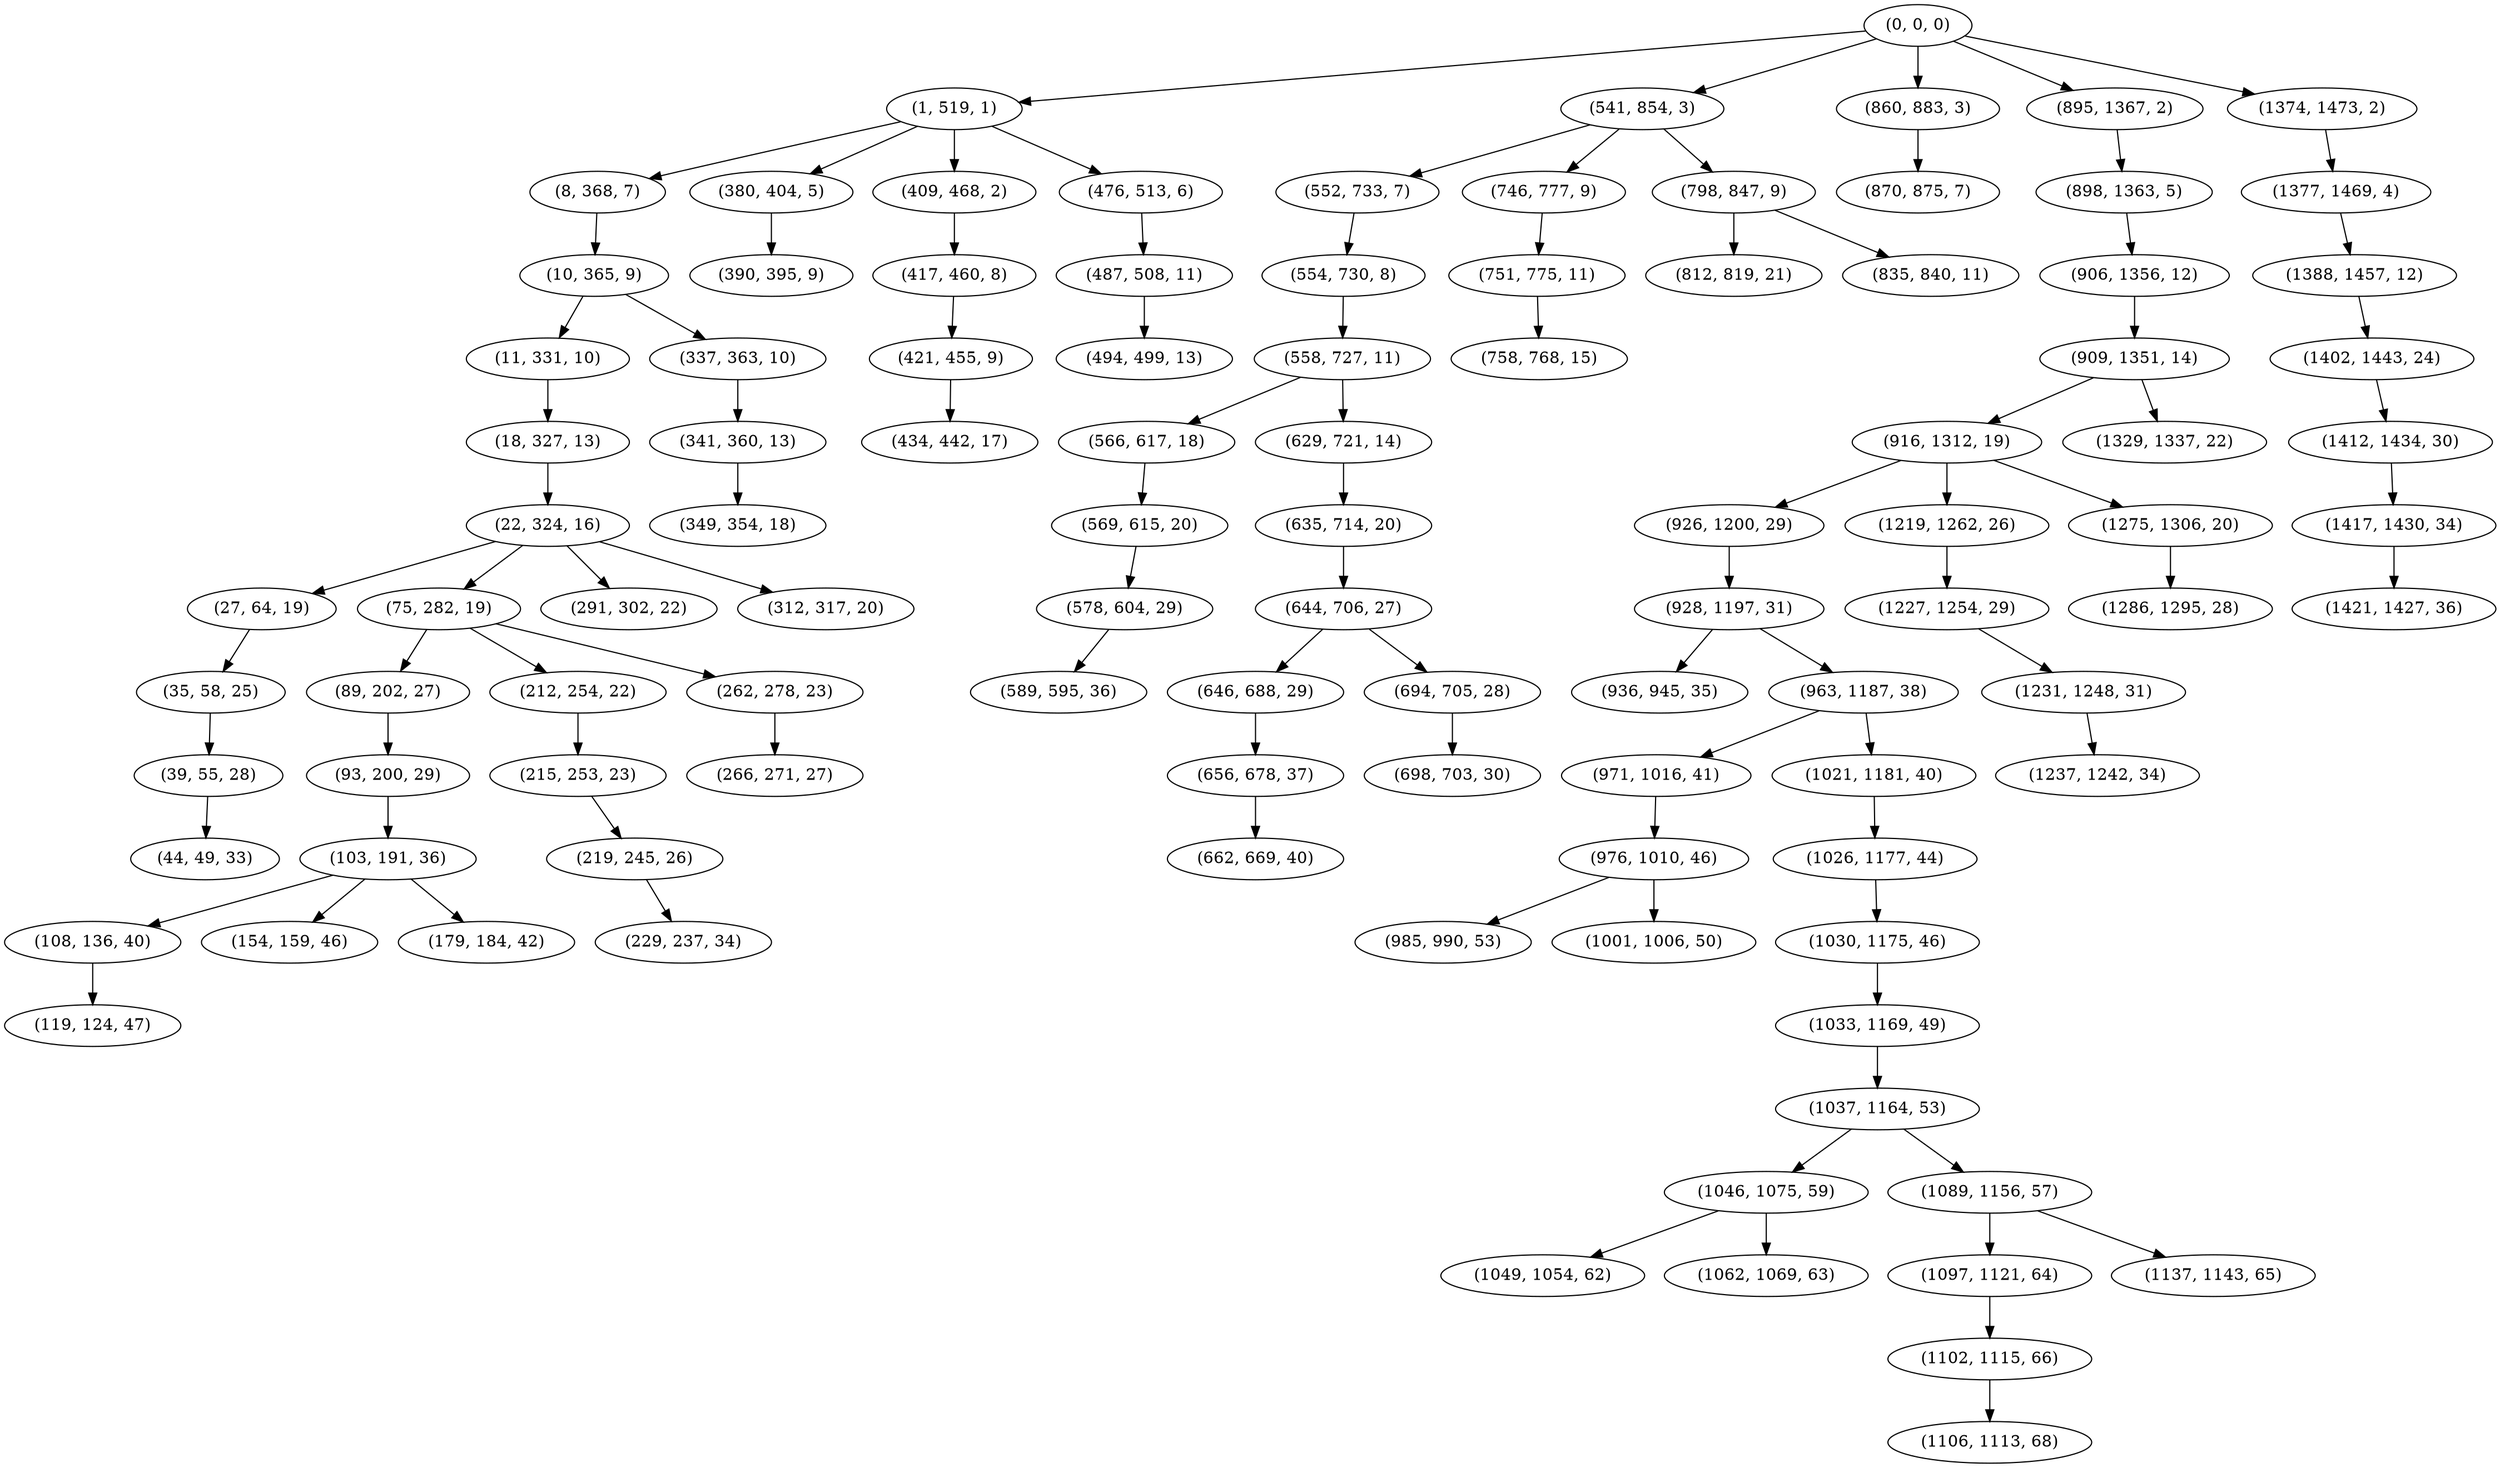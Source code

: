 digraph tree {
    "(0, 0, 0)";
    "(1, 519, 1)";
    "(8, 368, 7)";
    "(10, 365, 9)";
    "(11, 331, 10)";
    "(18, 327, 13)";
    "(22, 324, 16)";
    "(27, 64, 19)";
    "(35, 58, 25)";
    "(39, 55, 28)";
    "(44, 49, 33)";
    "(75, 282, 19)";
    "(89, 202, 27)";
    "(93, 200, 29)";
    "(103, 191, 36)";
    "(108, 136, 40)";
    "(119, 124, 47)";
    "(154, 159, 46)";
    "(179, 184, 42)";
    "(212, 254, 22)";
    "(215, 253, 23)";
    "(219, 245, 26)";
    "(229, 237, 34)";
    "(262, 278, 23)";
    "(266, 271, 27)";
    "(291, 302, 22)";
    "(312, 317, 20)";
    "(337, 363, 10)";
    "(341, 360, 13)";
    "(349, 354, 18)";
    "(380, 404, 5)";
    "(390, 395, 9)";
    "(409, 468, 2)";
    "(417, 460, 8)";
    "(421, 455, 9)";
    "(434, 442, 17)";
    "(476, 513, 6)";
    "(487, 508, 11)";
    "(494, 499, 13)";
    "(541, 854, 3)";
    "(552, 733, 7)";
    "(554, 730, 8)";
    "(558, 727, 11)";
    "(566, 617, 18)";
    "(569, 615, 20)";
    "(578, 604, 29)";
    "(589, 595, 36)";
    "(629, 721, 14)";
    "(635, 714, 20)";
    "(644, 706, 27)";
    "(646, 688, 29)";
    "(656, 678, 37)";
    "(662, 669, 40)";
    "(694, 705, 28)";
    "(698, 703, 30)";
    "(746, 777, 9)";
    "(751, 775, 11)";
    "(758, 768, 15)";
    "(798, 847, 9)";
    "(812, 819, 21)";
    "(835, 840, 11)";
    "(860, 883, 3)";
    "(870, 875, 7)";
    "(895, 1367, 2)";
    "(898, 1363, 5)";
    "(906, 1356, 12)";
    "(909, 1351, 14)";
    "(916, 1312, 19)";
    "(926, 1200, 29)";
    "(928, 1197, 31)";
    "(936, 945, 35)";
    "(963, 1187, 38)";
    "(971, 1016, 41)";
    "(976, 1010, 46)";
    "(985, 990, 53)";
    "(1001, 1006, 50)";
    "(1021, 1181, 40)";
    "(1026, 1177, 44)";
    "(1030, 1175, 46)";
    "(1033, 1169, 49)";
    "(1037, 1164, 53)";
    "(1046, 1075, 59)";
    "(1049, 1054, 62)";
    "(1062, 1069, 63)";
    "(1089, 1156, 57)";
    "(1097, 1121, 64)";
    "(1102, 1115, 66)";
    "(1106, 1113, 68)";
    "(1137, 1143, 65)";
    "(1219, 1262, 26)";
    "(1227, 1254, 29)";
    "(1231, 1248, 31)";
    "(1237, 1242, 34)";
    "(1275, 1306, 20)";
    "(1286, 1295, 28)";
    "(1329, 1337, 22)";
    "(1374, 1473, 2)";
    "(1377, 1469, 4)";
    "(1388, 1457, 12)";
    "(1402, 1443, 24)";
    "(1412, 1434, 30)";
    "(1417, 1430, 34)";
    "(1421, 1427, 36)";
    "(0, 0, 0)" -> "(1, 519, 1)";
    "(0, 0, 0)" -> "(541, 854, 3)";
    "(0, 0, 0)" -> "(860, 883, 3)";
    "(0, 0, 0)" -> "(895, 1367, 2)";
    "(0, 0, 0)" -> "(1374, 1473, 2)";
    "(1, 519, 1)" -> "(8, 368, 7)";
    "(1, 519, 1)" -> "(380, 404, 5)";
    "(1, 519, 1)" -> "(409, 468, 2)";
    "(1, 519, 1)" -> "(476, 513, 6)";
    "(8, 368, 7)" -> "(10, 365, 9)";
    "(10, 365, 9)" -> "(11, 331, 10)";
    "(10, 365, 9)" -> "(337, 363, 10)";
    "(11, 331, 10)" -> "(18, 327, 13)";
    "(18, 327, 13)" -> "(22, 324, 16)";
    "(22, 324, 16)" -> "(27, 64, 19)";
    "(22, 324, 16)" -> "(75, 282, 19)";
    "(22, 324, 16)" -> "(291, 302, 22)";
    "(22, 324, 16)" -> "(312, 317, 20)";
    "(27, 64, 19)" -> "(35, 58, 25)";
    "(35, 58, 25)" -> "(39, 55, 28)";
    "(39, 55, 28)" -> "(44, 49, 33)";
    "(75, 282, 19)" -> "(89, 202, 27)";
    "(75, 282, 19)" -> "(212, 254, 22)";
    "(75, 282, 19)" -> "(262, 278, 23)";
    "(89, 202, 27)" -> "(93, 200, 29)";
    "(93, 200, 29)" -> "(103, 191, 36)";
    "(103, 191, 36)" -> "(108, 136, 40)";
    "(103, 191, 36)" -> "(154, 159, 46)";
    "(103, 191, 36)" -> "(179, 184, 42)";
    "(108, 136, 40)" -> "(119, 124, 47)";
    "(212, 254, 22)" -> "(215, 253, 23)";
    "(215, 253, 23)" -> "(219, 245, 26)";
    "(219, 245, 26)" -> "(229, 237, 34)";
    "(262, 278, 23)" -> "(266, 271, 27)";
    "(337, 363, 10)" -> "(341, 360, 13)";
    "(341, 360, 13)" -> "(349, 354, 18)";
    "(380, 404, 5)" -> "(390, 395, 9)";
    "(409, 468, 2)" -> "(417, 460, 8)";
    "(417, 460, 8)" -> "(421, 455, 9)";
    "(421, 455, 9)" -> "(434, 442, 17)";
    "(476, 513, 6)" -> "(487, 508, 11)";
    "(487, 508, 11)" -> "(494, 499, 13)";
    "(541, 854, 3)" -> "(552, 733, 7)";
    "(541, 854, 3)" -> "(746, 777, 9)";
    "(541, 854, 3)" -> "(798, 847, 9)";
    "(552, 733, 7)" -> "(554, 730, 8)";
    "(554, 730, 8)" -> "(558, 727, 11)";
    "(558, 727, 11)" -> "(566, 617, 18)";
    "(558, 727, 11)" -> "(629, 721, 14)";
    "(566, 617, 18)" -> "(569, 615, 20)";
    "(569, 615, 20)" -> "(578, 604, 29)";
    "(578, 604, 29)" -> "(589, 595, 36)";
    "(629, 721, 14)" -> "(635, 714, 20)";
    "(635, 714, 20)" -> "(644, 706, 27)";
    "(644, 706, 27)" -> "(646, 688, 29)";
    "(644, 706, 27)" -> "(694, 705, 28)";
    "(646, 688, 29)" -> "(656, 678, 37)";
    "(656, 678, 37)" -> "(662, 669, 40)";
    "(694, 705, 28)" -> "(698, 703, 30)";
    "(746, 777, 9)" -> "(751, 775, 11)";
    "(751, 775, 11)" -> "(758, 768, 15)";
    "(798, 847, 9)" -> "(812, 819, 21)";
    "(798, 847, 9)" -> "(835, 840, 11)";
    "(860, 883, 3)" -> "(870, 875, 7)";
    "(895, 1367, 2)" -> "(898, 1363, 5)";
    "(898, 1363, 5)" -> "(906, 1356, 12)";
    "(906, 1356, 12)" -> "(909, 1351, 14)";
    "(909, 1351, 14)" -> "(916, 1312, 19)";
    "(909, 1351, 14)" -> "(1329, 1337, 22)";
    "(916, 1312, 19)" -> "(926, 1200, 29)";
    "(916, 1312, 19)" -> "(1219, 1262, 26)";
    "(916, 1312, 19)" -> "(1275, 1306, 20)";
    "(926, 1200, 29)" -> "(928, 1197, 31)";
    "(928, 1197, 31)" -> "(936, 945, 35)";
    "(928, 1197, 31)" -> "(963, 1187, 38)";
    "(963, 1187, 38)" -> "(971, 1016, 41)";
    "(963, 1187, 38)" -> "(1021, 1181, 40)";
    "(971, 1016, 41)" -> "(976, 1010, 46)";
    "(976, 1010, 46)" -> "(985, 990, 53)";
    "(976, 1010, 46)" -> "(1001, 1006, 50)";
    "(1021, 1181, 40)" -> "(1026, 1177, 44)";
    "(1026, 1177, 44)" -> "(1030, 1175, 46)";
    "(1030, 1175, 46)" -> "(1033, 1169, 49)";
    "(1033, 1169, 49)" -> "(1037, 1164, 53)";
    "(1037, 1164, 53)" -> "(1046, 1075, 59)";
    "(1037, 1164, 53)" -> "(1089, 1156, 57)";
    "(1046, 1075, 59)" -> "(1049, 1054, 62)";
    "(1046, 1075, 59)" -> "(1062, 1069, 63)";
    "(1089, 1156, 57)" -> "(1097, 1121, 64)";
    "(1089, 1156, 57)" -> "(1137, 1143, 65)";
    "(1097, 1121, 64)" -> "(1102, 1115, 66)";
    "(1102, 1115, 66)" -> "(1106, 1113, 68)";
    "(1219, 1262, 26)" -> "(1227, 1254, 29)";
    "(1227, 1254, 29)" -> "(1231, 1248, 31)";
    "(1231, 1248, 31)" -> "(1237, 1242, 34)";
    "(1275, 1306, 20)" -> "(1286, 1295, 28)";
    "(1374, 1473, 2)" -> "(1377, 1469, 4)";
    "(1377, 1469, 4)" -> "(1388, 1457, 12)";
    "(1388, 1457, 12)" -> "(1402, 1443, 24)";
    "(1402, 1443, 24)" -> "(1412, 1434, 30)";
    "(1412, 1434, 30)" -> "(1417, 1430, 34)";
    "(1417, 1430, 34)" -> "(1421, 1427, 36)";
}
